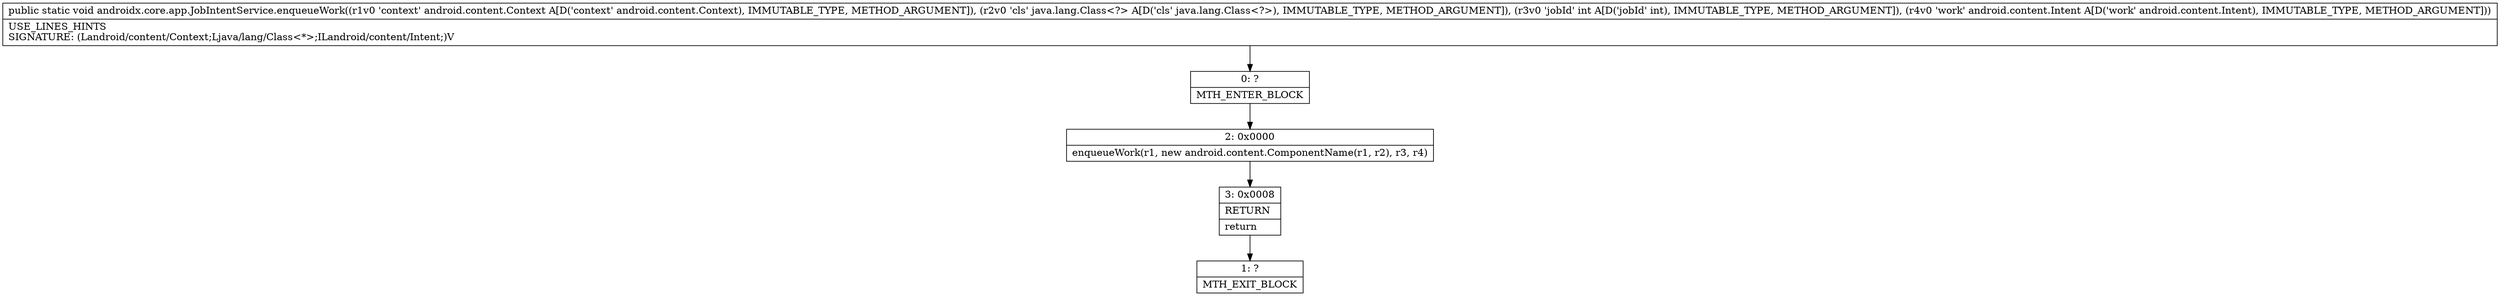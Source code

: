 digraph "CFG forandroidx.core.app.JobIntentService.enqueueWork(Landroid\/content\/Context;Ljava\/lang\/Class;ILandroid\/content\/Intent;)V" {
Node_0 [shape=record,label="{0\:\ ?|MTH_ENTER_BLOCK\l}"];
Node_2 [shape=record,label="{2\:\ 0x0000|enqueueWork(r1, new android.content.ComponentName(r1, r2), r3, r4)\l}"];
Node_3 [shape=record,label="{3\:\ 0x0008|RETURN\l|return\l}"];
Node_1 [shape=record,label="{1\:\ ?|MTH_EXIT_BLOCK\l}"];
MethodNode[shape=record,label="{public static void androidx.core.app.JobIntentService.enqueueWork((r1v0 'context' android.content.Context A[D('context' android.content.Context), IMMUTABLE_TYPE, METHOD_ARGUMENT]), (r2v0 'cls' java.lang.Class\<?\> A[D('cls' java.lang.Class\<?\>), IMMUTABLE_TYPE, METHOD_ARGUMENT]), (r3v0 'jobId' int A[D('jobId' int), IMMUTABLE_TYPE, METHOD_ARGUMENT]), (r4v0 'work' android.content.Intent A[D('work' android.content.Intent), IMMUTABLE_TYPE, METHOD_ARGUMENT]))  | USE_LINES_HINTS\lSIGNATURE: (Landroid\/content\/Context;Ljava\/lang\/Class\<*\>;ILandroid\/content\/Intent;)V\l}"];
MethodNode -> Node_0;Node_0 -> Node_2;
Node_2 -> Node_3;
Node_3 -> Node_1;
}

